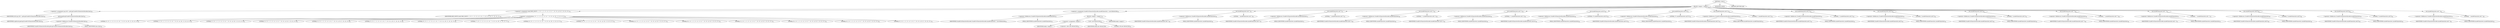 digraph "&lt;clinit&gt;" {  
"171" [label = <(METHOD,&lt;clinit&gt;)> ]
"172" [label = <(BLOCK,&lt;empty&gt;,&lt;empty&gt;)> ]
"173" [label = <(&lt;operator&gt;.assignment,Log LOG = getLog(UnsafeUriCharactersEncoder.class))<SUB>30</SUB>> ]
"174" [label = <(IDENTIFIER,LOG,Log LOG = getLog(UnsafeUriCharactersEncoder.class))<SUB>30</SUB>> ]
"175" [label = <(getLog,getLog(UnsafeUriCharactersEncoder.class))<SUB>30</SUB>> ]
"176" [label = <(IDENTIFIER,LogFactory,getLog(UnsafeUriCharactersEncoder.class))<SUB>30</SUB>> ]
"177" [label = <(&lt;operator&gt;.fieldAccess,UnsafeUriCharactersEncoder.class)<SUB>30</SUB>> ]
"178" [label = <(IDENTIFIER,UnsafeUriCharactersEncoder,getLog(UnsafeUriCharactersEncoder.class))<SUB>30</SUB>> ]
"179" [label = <(FIELD_IDENTIFIER,class,class)<SUB>30</SUB>> ]
"180" [label = <(&lt;operator&gt;.assignment,char[] HEX_DIGITS = { '0', '1', '2', '3', '4', '5', '6', '7', '8', '9', 'A', 'B', 'C', 'D', 'E', 'F' })<SUB>31</SUB>> ]
"181" [label = <(IDENTIFIER,HEX_DIGITS,char[] HEX_DIGITS = { '0', '1', '2', '3', '4', '5', '6', '7', '8', '9', 'A', 'B', 'C', 'D', 'E', 'F' })<SUB>31</SUB>> ]
"182" [label = <(&lt;operator&gt;.arrayInitializer,{ '0', '1', '2', '3', '4', '5', '6', '7', '8', '9', 'A', 'B', 'C', 'D', 'E', 'F' })<SUB>31</SUB>> ]
"183" [label = <(LITERAL,'0',{ '0', '1', '2', '3', '4', '5', '6', '7', '8', '9', 'A', 'B', 'C', 'D', 'E', 'F' })<SUB>31</SUB>> ]
"184" [label = <(LITERAL,'1',{ '0', '1', '2', '3', '4', '5', '6', '7', '8', '9', 'A', 'B', 'C', 'D', 'E', 'F' })<SUB>31</SUB>> ]
"185" [label = <(LITERAL,'2',{ '0', '1', '2', '3', '4', '5', '6', '7', '8', '9', 'A', 'B', 'C', 'D', 'E', 'F' })<SUB>31</SUB>> ]
"186" [label = <(LITERAL,'3',{ '0', '1', '2', '3', '4', '5', '6', '7', '8', '9', 'A', 'B', 'C', 'D', 'E', 'F' })<SUB>31</SUB>> ]
"187" [label = <(LITERAL,'4',{ '0', '1', '2', '3', '4', '5', '6', '7', '8', '9', 'A', 'B', 'C', 'D', 'E', 'F' })<SUB>31</SUB>> ]
"188" [label = <(LITERAL,'5',{ '0', '1', '2', '3', '4', '5', '6', '7', '8', '9', 'A', 'B', 'C', 'D', 'E', 'F' })<SUB>31</SUB>> ]
"189" [label = <(LITERAL,'6',{ '0', '1', '2', '3', '4', '5', '6', '7', '8', '9', 'A', 'B', 'C', 'D', 'E', 'F' })<SUB>31</SUB>> ]
"190" [label = <(LITERAL,'7',{ '0', '1', '2', '3', '4', '5', '6', '7', '8', '9', 'A', 'B', 'C', 'D', 'E', 'F' })<SUB>31</SUB>> ]
"191" [label = <(LITERAL,'8',{ '0', '1', '2', '3', '4', '5', '6', '7', '8', '9', 'A', 'B', 'C', 'D', 'E', 'F' })<SUB>31</SUB>> ]
"192" [label = <(LITERAL,'9',{ '0', '1', '2', '3', '4', '5', '6', '7', '8', '9', 'A', 'B', 'C', 'D', 'E', 'F' })<SUB>31</SUB>> ]
"193" [label = <(LITERAL,'A',{ '0', '1', '2', '3', '4', '5', '6', '7', '8', '9', 'A', 'B', 'C', 'D', 'E', 'F' })<SUB>31</SUB>> ]
"194" [label = <(LITERAL,'B',{ '0', '1', '2', '3', '4', '5', '6', '7', '8', '9', 'A', 'B', 'C', 'D', 'E', 'F' })<SUB>31</SUB>> ]
"195" [label = <(LITERAL,'C',{ '0', '1', '2', '3', '4', '5', '6', '7', '8', '9', 'A', 'B', 'C', 'D', 'E', 'F' })<SUB>31</SUB>> ]
"196" [label = <(LITERAL,'D',{ '0', '1', '2', '3', '4', '5', '6', '7', '8', '9', 'A', 'B', 'C', 'D', 'E', 'F' })<SUB>32</SUB>> ]
"197" [label = <(LITERAL,'E',{ '0', '1', '2', '3', '4', '5', '6', '7', '8', '9', 'A', 'B', 'C', 'D', 'E', 'F' })<SUB>32</SUB>> ]
"198" [label = <(LITERAL,'F',{ '0', '1', '2', '3', '4', '5', '6', '7', '8', '9', 'A', 'B', 'C', 'D', 'E', 'F' })<SUB>32</SUB>> ]
"199" [label = <(&lt;operator&gt;.assignment,UnsafeUriCharactersEncoder.unsafeCharacters = new BitSet(256))<SUB>35</SUB>> ]
"200" [label = <(&lt;operator&gt;.fieldAccess,UnsafeUriCharactersEncoder.unsafeCharacters)<SUB>35</SUB>> ]
"201" [label = <(IDENTIFIER,UnsafeUriCharactersEncoder,UnsafeUriCharactersEncoder.unsafeCharacters = new BitSet(256))<SUB>35</SUB>> ]
"202" [label = <(FIELD_IDENTIFIER,unsafeCharacters,unsafeCharacters)<SUB>35</SUB>> ]
"203" [label = <(BLOCK,&lt;empty&gt;,&lt;empty&gt;)<SUB>35</SUB>> ]
"204" [label = <(&lt;operator&gt;.assignment,&lt;empty&gt;)> ]
"205" [label = <(IDENTIFIER,$obj0,&lt;empty&gt;)> ]
"206" [label = <(&lt;operator&gt;.alloc,new BitSet(256))<SUB>35</SUB>> ]
"207" [label = <(&lt;init&gt;,new BitSet(256))<SUB>35</SUB>> ]
"208" [label = <(IDENTIFIER,$obj0,new BitSet(256))> ]
"209" [label = <(LITERAL,256,new BitSet(256))<SUB>35</SUB>> ]
"210" [label = <(IDENTIFIER,$obj0,&lt;empty&gt;)> ]
"211" [label = <(set,unsafeCharacters.set(' '))<SUB>36</SUB>> ]
"212" [label = <(&lt;operator&gt;.fieldAccess,UnsafeUriCharactersEncoder.unsafeCharacters)<SUB>36</SUB>> ]
"213" [label = <(IDENTIFIER,UnsafeUriCharactersEncoder,unsafeCharacters.set(' '))<SUB>36</SUB>> ]
"214" [label = <(FIELD_IDENTIFIER,unsafeCharacters,unsafeCharacters)<SUB>36</SUB>> ]
"215" [label = <(LITERAL,' ',unsafeCharacters.set(' '))<SUB>36</SUB>> ]
"216" [label = <(set,unsafeCharacters.set('&quot;'))<SUB>37</SUB>> ]
"217" [label = <(&lt;operator&gt;.fieldAccess,UnsafeUriCharactersEncoder.unsafeCharacters)<SUB>37</SUB>> ]
"218" [label = <(IDENTIFIER,UnsafeUriCharactersEncoder,unsafeCharacters.set('&quot;'))<SUB>37</SUB>> ]
"219" [label = <(FIELD_IDENTIFIER,unsafeCharacters,unsafeCharacters)<SUB>37</SUB>> ]
"220" [label = <(LITERAL,'&quot;',unsafeCharacters.set('&quot;'))<SUB>37</SUB>> ]
"221" [label = <(set,unsafeCharacters.set('&lt;'))<SUB>38</SUB>> ]
"222" [label = <(&lt;operator&gt;.fieldAccess,UnsafeUriCharactersEncoder.unsafeCharacters)<SUB>38</SUB>> ]
"223" [label = <(IDENTIFIER,UnsafeUriCharactersEncoder,unsafeCharacters.set('&lt;'))<SUB>38</SUB>> ]
"224" [label = <(FIELD_IDENTIFIER,unsafeCharacters,unsafeCharacters)<SUB>38</SUB>> ]
"225" [label = <(LITERAL,'&lt;',unsafeCharacters.set('&lt;'))<SUB>38</SUB>> ]
"226" [label = <(set,unsafeCharacters.set('&gt;'))<SUB>39</SUB>> ]
"227" [label = <(&lt;operator&gt;.fieldAccess,UnsafeUriCharactersEncoder.unsafeCharacters)<SUB>39</SUB>> ]
"228" [label = <(IDENTIFIER,UnsafeUriCharactersEncoder,unsafeCharacters.set('&gt;'))<SUB>39</SUB>> ]
"229" [label = <(FIELD_IDENTIFIER,unsafeCharacters,unsafeCharacters)<SUB>39</SUB>> ]
"230" [label = <(LITERAL,'&gt;',unsafeCharacters.set('&gt;'))<SUB>39</SUB>> ]
"231" [label = <(set,unsafeCharacters.set('#'))<SUB>40</SUB>> ]
"232" [label = <(&lt;operator&gt;.fieldAccess,UnsafeUriCharactersEncoder.unsafeCharacters)<SUB>40</SUB>> ]
"233" [label = <(IDENTIFIER,UnsafeUriCharactersEncoder,unsafeCharacters.set('#'))<SUB>40</SUB>> ]
"234" [label = <(FIELD_IDENTIFIER,unsafeCharacters,unsafeCharacters)<SUB>40</SUB>> ]
"235" [label = <(LITERAL,'#',unsafeCharacters.set('#'))<SUB>40</SUB>> ]
"236" [label = <(set,unsafeCharacters.set('%'))<SUB>41</SUB>> ]
"237" [label = <(&lt;operator&gt;.fieldAccess,UnsafeUriCharactersEncoder.unsafeCharacters)<SUB>41</SUB>> ]
"238" [label = <(IDENTIFIER,UnsafeUriCharactersEncoder,unsafeCharacters.set('%'))<SUB>41</SUB>> ]
"239" [label = <(FIELD_IDENTIFIER,unsafeCharacters,unsafeCharacters)<SUB>41</SUB>> ]
"240" [label = <(LITERAL,'%',unsafeCharacters.set('%'))<SUB>41</SUB>> ]
"241" [label = <(set,unsafeCharacters.set('{'))<SUB>42</SUB>> ]
"242" [label = <(&lt;operator&gt;.fieldAccess,UnsafeUriCharactersEncoder.unsafeCharacters)<SUB>42</SUB>> ]
"243" [label = <(IDENTIFIER,UnsafeUriCharactersEncoder,unsafeCharacters.set('{'))<SUB>42</SUB>> ]
"244" [label = <(FIELD_IDENTIFIER,unsafeCharacters,unsafeCharacters)<SUB>42</SUB>> ]
"245" [label = <(LITERAL,'{',unsafeCharacters.set('{'))<SUB>42</SUB>> ]
"246" [label = <(set,unsafeCharacters.set('}'))<SUB>43</SUB>> ]
"247" [label = <(&lt;operator&gt;.fieldAccess,UnsafeUriCharactersEncoder.unsafeCharacters)<SUB>43</SUB>> ]
"248" [label = <(IDENTIFIER,UnsafeUriCharactersEncoder,unsafeCharacters.set('}'))<SUB>43</SUB>> ]
"249" [label = <(FIELD_IDENTIFIER,unsafeCharacters,unsafeCharacters)<SUB>43</SUB>> ]
"250" [label = <(LITERAL,'}',unsafeCharacters.set('}'))<SUB>43</SUB>> ]
"251" [label = <(set,unsafeCharacters.set('|'))<SUB>44</SUB>> ]
"252" [label = <(&lt;operator&gt;.fieldAccess,UnsafeUriCharactersEncoder.unsafeCharacters)<SUB>44</SUB>> ]
"253" [label = <(IDENTIFIER,UnsafeUriCharactersEncoder,unsafeCharacters.set('|'))<SUB>44</SUB>> ]
"254" [label = <(FIELD_IDENTIFIER,unsafeCharacters,unsafeCharacters)<SUB>44</SUB>> ]
"255" [label = <(LITERAL,'|',unsafeCharacters.set('|'))<SUB>44</SUB>> ]
"256" [label = <(set,unsafeCharacters.set('\\'))<SUB>45</SUB>> ]
"257" [label = <(&lt;operator&gt;.fieldAccess,UnsafeUriCharactersEncoder.unsafeCharacters)<SUB>45</SUB>> ]
"258" [label = <(IDENTIFIER,UnsafeUriCharactersEncoder,unsafeCharacters.set('\\'))<SUB>45</SUB>> ]
"259" [label = <(FIELD_IDENTIFIER,unsafeCharacters,unsafeCharacters)<SUB>45</SUB>> ]
"260" [label = <(LITERAL,'\\',unsafeCharacters.set('\\'))<SUB>45</SUB>> ]
"261" [label = <(set,unsafeCharacters.set('^'))<SUB>46</SUB>> ]
"262" [label = <(&lt;operator&gt;.fieldAccess,UnsafeUriCharactersEncoder.unsafeCharacters)<SUB>46</SUB>> ]
"263" [label = <(IDENTIFIER,UnsafeUriCharactersEncoder,unsafeCharacters.set('^'))<SUB>46</SUB>> ]
"264" [label = <(FIELD_IDENTIFIER,unsafeCharacters,unsafeCharacters)<SUB>46</SUB>> ]
"265" [label = <(LITERAL,'^',unsafeCharacters.set('^'))<SUB>46</SUB>> ]
"266" [label = <(set,unsafeCharacters.set('~'))<SUB>47</SUB>> ]
"267" [label = <(&lt;operator&gt;.fieldAccess,UnsafeUriCharactersEncoder.unsafeCharacters)<SUB>47</SUB>> ]
"268" [label = <(IDENTIFIER,UnsafeUriCharactersEncoder,unsafeCharacters.set('~'))<SUB>47</SUB>> ]
"269" [label = <(FIELD_IDENTIFIER,unsafeCharacters,unsafeCharacters)<SUB>47</SUB>> ]
"270" [label = <(LITERAL,'~',unsafeCharacters.set('~'))<SUB>47</SUB>> ]
"271" [label = <(set,unsafeCharacters.set('['))<SUB>48</SUB>> ]
"272" [label = <(&lt;operator&gt;.fieldAccess,UnsafeUriCharactersEncoder.unsafeCharacters)<SUB>48</SUB>> ]
"273" [label = <(IDENTIFIER,UnsafeUriCharactersEncoder,unsafeCharacters.set('['))<SUB>48</SUB>> ]
"274" [label = <(FIELD_IDENTIFIER,unsafeCharacters,unsafeCharacters)<SUB>48</SUB>> ]
"275" [label = <(LITERAL,'[',unsafeCharacters.set('['))<SUB>48</SUB>> ]
"276" [label = <(set,unsafeCharacters.set(']'))<SUB>49</SUB>> ]
"277" [label = <(&lt;operator&gt;.fieldAccess,UnsafeUriCharactersEncoder.unsafeCharacters)<SUB>49</SUB>> ]
"278" [label = <(IDENTIFIER,UnsafeUriCharactersEncoder,unsafeCharacters.set(']'))<SUB>49</SUB>> ]
"279" [label = <(FIELD_IDENTIFIER,unsafeCharacters,unsafeCharacters)<SUB>49</SUB>> ]
"280" [label = <(LITERAL,']',unsafeCharacters.set(']'))<SUB>49</SUB>> ]
"281" [label = <(set,unsafeCharacters.set('`'))<SUB>50</SUB>> ]
"282" [label = <(&lt;operator&gt;.fieldAccess,UnsafeUriCharactersEncoder.unsafeCharacters)<SUB>50</SUB>> ]
"283" [label = <(IDENTIFIER,UnsafeUriCharactersEncoder,unsafeCharacters.set('`'))<SUB>50</SUB>> ]
"284" [label = <(FIELD_IDENTIFIER,unsafeCharacters,unsafeCharacters)<SUB>50</SUB>> ]
"285" [label = <(LITERAL,'`',unsafeCharacters.set('`'))<SUB>50</SUB>> ]
"286" [label = <(MODIFIER,STATIC)> ]
"287" [label = <(METHOD_RETURN,void)> ]
  "171" -> "172" 
  "171" -> "286" 
  "171" -> "287" 
  "172" -> "173" 
  "172" -> "180" 
  "172" -> "199" 
  "172" -> "211" 
  "172" -> "216" 
  "172" -> "221" 
  "172" -> "226" 
  "172" -> "231" 
  "172" -> "236" 
  "172" -> "241" 
  "172" -> "246" 
  "172" -> "251" 
  "172" -> "256" 
  "172" -> "261" 
  "172" -> "266" 
  "172" -> "271" 
  "172" -> "276" 
  "172" -> "281" 
  "173" -> "174" 
  "173" -> "175" 
  "175" -> "176" 
  "175" -> "177" 
  "177" -> "178" 
  "177" -> "179" 
  "180" -> "181" 
  "180" -> "182" 
  "182" -> "183" 
  "182" -> "184" 
  "182" -> "185" 
  "182" -> "186" 
  "182" -> "187" 
  "182" -> "188" 
  "182" -> "189" 
  "182" -> "190" 
  "182" -> "191" 
  "182" -> "192" 
  "182" -> "193" 
  "182" -> "194" 
  "182" -> "195" 
  "182" -> "196" 
  "182" -> "197" 
  "182" -> "198" 
  "199" -> "200" 
  "199" -> "203" 
  "200" -> "201" 
  "200" -> "202" 
  "203" -> "204" 
  "203" -> "207" 
  "203" -> "210" 
  "204" -> "205" 
  "204" -> "206" 
  "207" -> "208" 
  "207" -> "209" 
  "211" -> "212" 
  "211" -> "215" 
  "212" -> "213" 
  "212" -> "214" 
  "216" -> "217" 
  "216" -> "220" 
  "217" -> "218" 
  "217" -> "219" 
  "221" -> "222" 
  "221" -> "225" 
  "222" -> "223" 
  "222" -> "224" 
  "226" -> "227" 
  "226" -> "230" 
  "227" -> "228" 
  "227" -> "229" 
  "231" -> "232" 
  "231" -> "235" 
  "232" -> "233" 
  "232" -> "234" 
  "236" -> "237" 
  "236" -> "240" 
  "237" -> "238" 
  "237" -> "239" 
  "241" -> "242" 
  "241" -> "245" 
  "242" -> "243" 
  "242" -> "244" 
  "246" -> "247" 
  "246" -> "250" 
  "247" -> "248" 
  "247" -> "249" 
  "251" -> "252" 
  "251" -> "255" 
  "252" -> "253" 
  "252" -> "254" 
  "256" -> "257" 
  "256" -> "260" 
  "257" -> "258" 
  "257" -> "259" 
  "261" -> "262" 
  "261" -> "265" 
  "262" -> "263" 
  "262" -> "264" 
  "266" -> "267" 
  "266" -> "270" 
  "267" -> "268" 
  "267" -> "269" 
  "271" -> "272" 
  "271" -> "275" 
  "272" -> "273" 
  "272" -> "274" 
  "276" -> "277" 
  "276" -> "280" 
  "277" -> "278" 
  "277" -> "279" 
  "281" -> "282" 
  "281" -> "285" 
  "282" -> "283" 
  "282" -> "284" 
}
